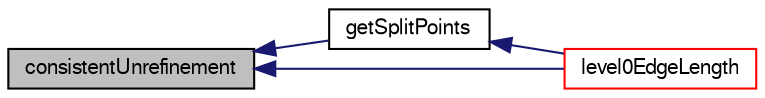 digraph "consistentUnrefinement"
{
  bgcolor="transparent";
  edge [fontname="FreeSans",fontsize="10",labelfontname="FreeSans",labelfontsize="10"];
  node [fontname="FreeSans",fontsize="10",shape=record];
  rankdir="LR";
  Node7364 [label="consistentUnrefinement",height=0.2,width=0.4,color="black", fillcolor="grey75", style="filled", fontcolor="black"];
  Node7364 -> Node7365 [dir="back",color="midnightblue",fontsize="10",style="solid",fontname="FreeSans"];
  Node7365 [label="getSplitPoints",height=0.2,width=0.4,color="black",URL="$a21654.html#ac55c740f15a44b2b3d141f3c4710abbd",tooltip="Return the points at the centre of top-level split cells. "];
  Node7365 -> Node7366 [dir="back",color="midnightblue",fontsize="10",style="solid",fontname="FreeSans"];
  Node7366 [label="level0EdgeLength",height=0.2,width=0.4,color="red",URL="$a21654.html#a5038ef57fdb5e24db3472bc037c5a270",tooltip="Typical edge length between unrefined points. "];
  Node7364 -> Node7366 [dir="back",color="midnightblue",fontsize="10",style="solid",fontname="FreeSans"];
}
